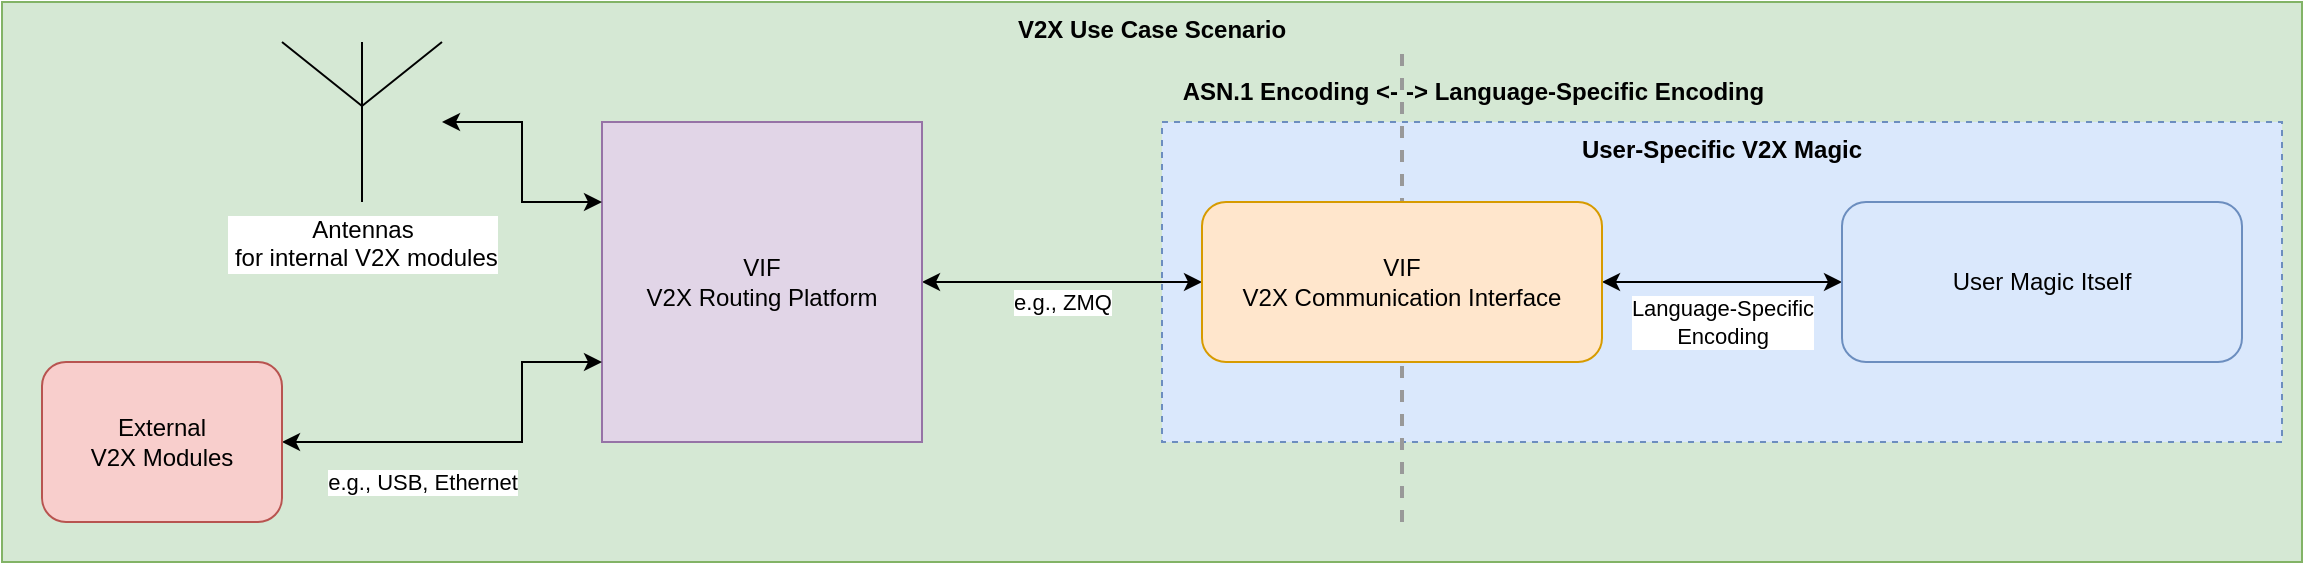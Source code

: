 <mxfile version="15.4.0" type="device"><diagram id="ulLhMNE74H3YcCwILljT" name="HLA"><mxGraphModel dx="1350" dy="816" grid="1" gridSize="10" guides="1" tooltips="1" connect="1" arrows="1" fold="1" page="1" pageScale="1" pageWidth="2336" pageHeight="1654" math="0" shadow="0"><root><mxCell id="0"/><mxCell id="1" parent="0"/><mxCell id="bCttw-mlA7UYgrBudyx7-1" value="V2X Use Case Scenario" style="rounded=0;whiteSpace=wrap;html=1;fillColor=#d5e8d4;strokeColor=#82b366;align=center;verticalAlign=top;fontStyle=1" vertex="1" parent="1"><mxGeometry x="260" y="220" width="1150" height="280" as="geometry"/></mxCell><mxCell id="cLE56McVPKoOsKGso_eC-9" value="User-Specific V2X Magic" style="rounded=0;whiteSpace=wrap;html=1;fillColor=#dae8fc;strokeColor=#6c8ebf;align=center;verticalAlign=top;dashed=1;fontStyle=1" parent="1" vertex="1"><mxGeometry x="840" y="280" width="560" height="160" as="geometry"/></mxCell><mxCell id="v5EkU24XHFyUtVTix4z9-7" value="e.g., ZMQ" style="edgeStyle=orthogonalEdgeStyle;rounded=0;orthogonalLoop=1;jettySize=auto;html=1;startArrow=classic;startFill=1;labelBackgroundColor=default;" parent="1" source="v5EkU24XHFyUtVTix4z9-1" target="v5EkU24XHFyUtVTix4z9-6" edge="1"><mxGeometry y="-10" relative="1" as="geometry"><mxPoint as="offset"/></mxGeometry></mxCell><mxCell id="v5EkU24XHFyUtVTix4z9-1" value="VIF&lt;br&gt;V2X Routing Platform" style="rounded=0;whiteSpace=wrap;html=1;fillColor=#e1d5e7;strokeColor=#9673a6;" parent="1" vertex="1"><mxGeometry x="560" y="280" width="160" height="160" as="geometry"/></mxCell><mxCell id="v5EkU24XHFyUtVTix4z9-3" style="edgeStyle=orthogonalEdgeStyle;rounded=0;orthogonalLoop=1;jettySize=auto;html=1;entryX=0;entryY=0.25;entryDx=0;entryDy=0;startArrow=classic;startFill=1;" parent="1" source="v5EkU24XHFyUtVTix4z9-2" target="v5EkU24XHFyUtVTix4z9-1" edge="1"><mxGeometry relative="1" as="geometry"/></mxCell><mxCell id="v5EkU24XHFyUtVTix4z9-2" value="Antennas&lt;br&gt;&amp;nbsp;for internal V2X modules" style="verticalLabelPosition=bottom;shadow=0;dashed=0;align=center;html=1;verticalAlign=top;shape=mxgraph.electrical.radio.aerial_-_antenna_1;labelBackgroundColor=default;" parent="1" vertex="1"><mxGeometry x="400" y="240" width="80" height="80" as="geometry"/></mxCell><mxCell id="v5EkU24XHFyUtVTix4z9-5" value="e.g., USB, Ethernet" style="edgeStyle=orthogonalEdgeStyle;rounded=0;orthogonalLoop=1;jettySize=auto;html=1;entryX=0;entryY=0.75;entryDx=0;entryDy=0;startArrow=classic;startFill=1;labelBackgroundColor=default;" parent="1" source="v5EkU24XHFyUtVTix4z9-4" target="v5EkU24XHFyUtVTix4z9-1" edge="1"><mxGeometry x="-0.2" y="-10" relative="1" as="geometry"><Array as="points"><mxPoint x="520" y="440"/><mxPoint x="520" y="400"/></Array><mxPoint x="-10" y="10" as="offset"/></mxGeometry></mxCell><mxCell id="v5EkU24XHFyUtVTix4z9-4" value="External&lt;br&gt;V2X Modules" style="rounded=1;whiteSpace=wrap;html=1;fillColor=#f8cecc;strokeColor=#b85450;" parent="1" vertex="1"><mxGeometry x="280" y="400" width="120" height="80" as="geometry"/></mxCell><mxCell id="cLE56McVPKoOsKGso_eC-3" value="" style="verticalLabelPosition=bottom;shadow=0;dashed=1;align=center;html=1;verticalAlign=top;strokeWidth=2;shape=mxgraph.mockup.markup.line;strokeColor=#999999;direction=north;sketch=0;" parent="1" vertex="1"><mxGeometry x="950" y="240" width="20" height="240" as="geometry"/></mxCell><mxCell id="cLE56McVPKoOsKGso_eC-8" value="Language-Specific&lt;br&gt;Encoding" style="edgeStyle=orthogonalEdgeStyle;rounded=0;orthogonalLoop=1;jettySize=auto;html=1;startArrow=classic;startFill=1;labelBackgroundColor=default;" parent="1" source="v5EkU24XHFyUtVTix4z9-6" target="cLE56McVPKoOsKGso_eC-7" edge="1"><mxGeometry y="-20" relative="1" as="geometry"><mxPoint as="offset"/></mxGeometry></mxCell><mxCell id="v5EkU24XHFyUtVTix4z9-6" value="VIF&lt;br&gt;V2X Communication Interface" style="rounded=1;whiteSpace=wrap;html=1;fillColor=#ffe6cc;strokeColor=#d79b00;" parent="1" vertex="1"><mxGeometry x="860" y="320" width="200" height="80" as="geometry"/></mxCell><mxCell id="cLE56McVPKoOsKGso_eC-4" value="&lt;b&gt;ASN.1 Encoding &amp;lt;-&lt;/b&gt;" style="text;html=1;strokeColor=none;fillColor=none;align=right;verticalAlign=middle;whiteSpace=wrap;rounded=0;shadow=0;dashed=1;sketch=0;" parent="1" vertex="1"><mxGeometry x="840" y="250" width="120" height="30" as="geometry"/></mxCell><mxCell id="cLE56McVPKoOsKGso_eC-5" value="&lt;b&gt;-&amp;gt; Language-Specific Encoding&lt;/b&gt;" style="text;html=1;strokeColor=none;fillColor=none;align=left;verticalAlign=middle;whiteSpace=wrap;rounded=0;shadow=0;dashed=1;sketch=0;" parent="1" vertex="1"><mxGeometry x="960" y="250" width="200" height="30" as="geometry"/></mxCell><mxCell id="cLE56McVPKoOsKGso_eC-7" value="User Magic Itself" style="rounded=1;whiteSpace=wrap;html=1;fillColor=#dae8fc;strokeColor=#6c8ebf;" parent="1" vertex="1"><mxGeometry x="1180" y="320" width="200" height="80" as="geometry"/></mxCell></root></mxGraphModel></diagram></mxfile>